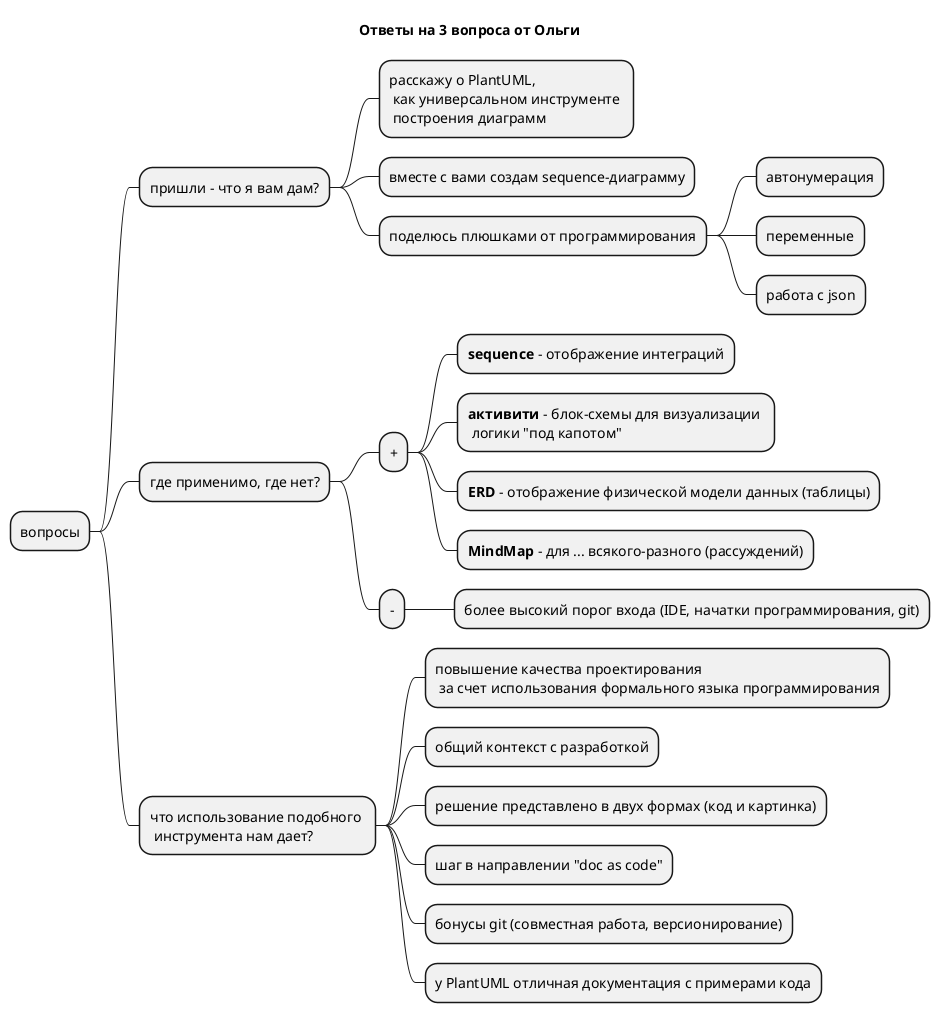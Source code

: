 @startmindmap
'https://plantuml.com/mindmap-diagram
!$E = "\n"
title Ответы на 3 вопроса от Ольги

* вопросы
** пришли - что я вам дам?
*** расскажу о PlantUML, $E как универсальном инструменте $E построения диаграмм
*** вместе с вами создам sequence-диаграмму
*** поделюсь плюшками от программирования
**** автонумерация
**** переменные
**** работа с json

**  где применимо, где нет?
*** +
**** **sequence** - отображение интеграций
**** **активити** - блок-схемы для визуализации $E логики "под капотом"
**** **ERD** - отображение физической модели данных (таблицы)
**** **MindMap** - для ... всякого-разного (рассуждений)
*** -
**** более высокий порог входа (IDE, начатки программирования, git)

** что использование подобного $E инструмента нам дает?
*** повышение качества проектирования $E за счет использования формального языка программирования
*** общий контекст с разработкой
*** решение представлено в двух формах (код и картинка)
*** шаг в направлении "doc as code"
*** бонусы git (совместная работа, версионирование)
*** у PlantUML отличная документация с примерами кода


@endmindmap
